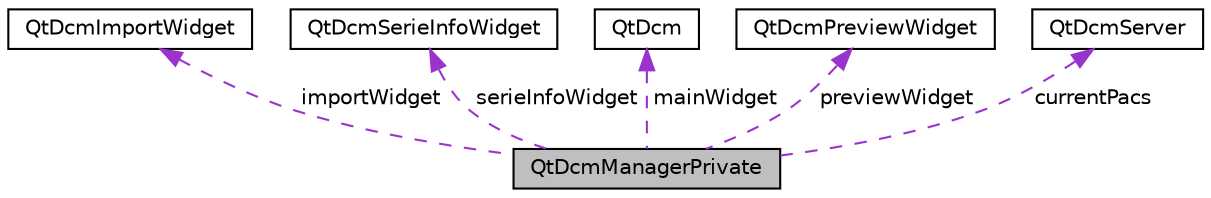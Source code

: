 digraph "QtDcmManagerPrivate"
{
  edge [fontname="Helvetica",fontsize="10",labelfontname="Helvetica",labelfontsize="10"];
  node [fontname="Helvetica",fontsize="10",shape=record];
  Node1 [label="QtDcmManagerPrivate",height=0.2,width=0.4,color="black", fillcolor="grey75", style="filled" fontcolor="black"];
  Node2 -> Node1 [dir="back",color="darkorchid3",fontsize="10",style="dashed",label=" importWidget" ,fontname="Helvetica"];
  Node2 [label="QtDcmImportWidget",height=0.2,width=0.4,color="black", fillcolor="white", style="filled",URL="$classQtDcmImportWidget.html"];
  Node3 -> Node1 [dir="back",color="darkorchid3",fontsize="10",style="dashed",label=" serieInfoWidget" ,fontname="Helvetica"];
  Node3 [label="QtDcmSerieInfoWidget",height=0.2,width=0.4,color="black", fillcolor="white", style="filled",URL="$classQtDcmSerieInfoWidget.html"];
  Node4 -> Node1 [dir="back",color="darkorchid3",fontsize="10",style="dashed",label=" mainWidget" ,fontname="Helvetica"];
  Node4 [label="QtDcm",height=0.2,width=0.4,color="black", fillcolor="white", style="filled",URL="$classQtDcm.html",tooltip="This class contains the widget for managing Dicom data."];
  Node5 -> Node1 [dir="back",color="darkorchid3",fontsize="10",style="dashed",label=" previewWidget" ,fontname="Helvetica"];
  Node5 [label="QtDcmPreviewWidget",height=0.2,width=0.4,color="black", fillcolor="white", style="filled",URL="$classQtDcmPreviewWidget.html"];
  Node6 -> Node1 [dir="back",color="darkorchid3",fontsize="10",style="dashed",label=" currentPacs" ,fontname="Helvetica"];
  Node6 [label="QtDcmServer",height=0.2,width=0.4,color="black", fillcolor="white", style="filled",URL="$classQtDcmServer.html",tooltip="This class is a representation of a Dicom PACS server."];
}
